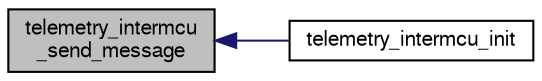 digraph "telemetry_intermcu_send_message"
{
  edge [fontname="FreeSans",fontsize="10",labelfontname="FreeSans",labelfontsize="10"];
  node [fontname="FreeSans",fontsize="10",shape=record];
  rankdir="LR";
  Node1 [label="telemetry_intermcu\l_send_message",height=0.2,width=0.4,color="black", fillcolor="grey75", style="filled", fontcolor="black"];
  Node1 -> Node2 [dir="back",color="midnightblue",fontsize="10",style="solid",fontname="FreeSans"];
  Node2 [label="telemetry_intermcu_init",height=0.2,width=0.4,color="black", fillcolor="white", style="filled",URL="$telemetry__intermcu__ap_8c.html#ad6f1c8a8daa04e62e1b26cbd0d564e1e"];
}
